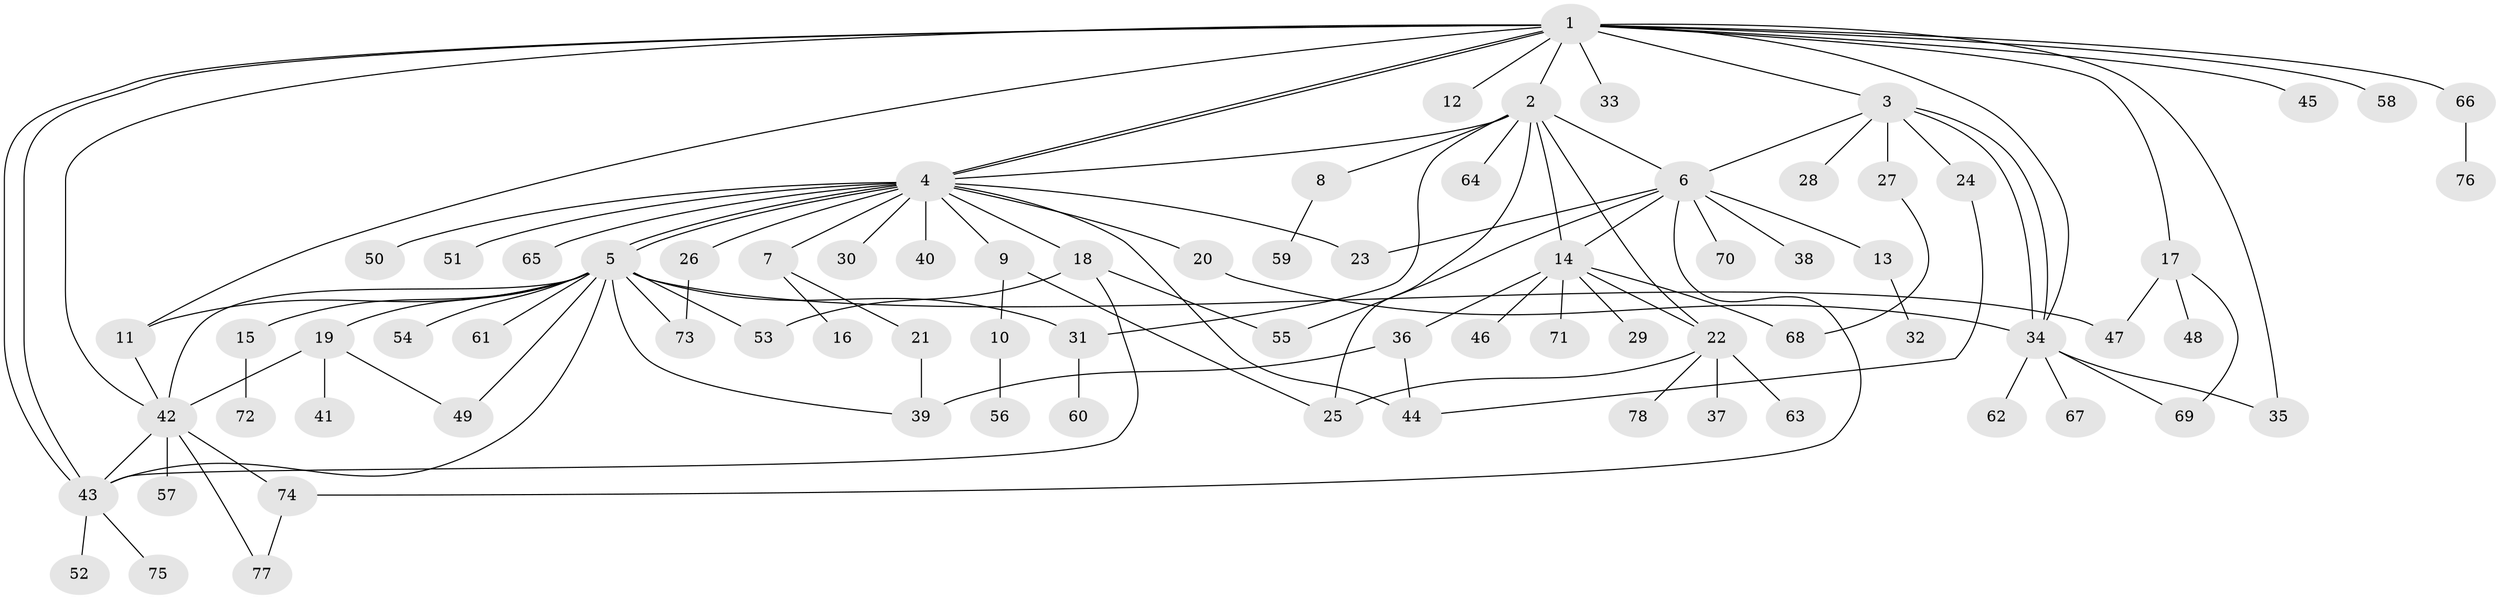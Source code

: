 // coarse degree distribution, {10: 0.02564102564102564, 8: 0.05128205128205128, 7: 0.05128205128205128, 9: 0.02564102564102564, 13: 0.02564102564102564, 4: 0.10256410256410256, 1: 0.38461538461538464, 3: 0.1282051282051282, 5: 0.05128205128205128, 2: 0.1282051282051282, 6: 0.02564102564102564}
// Generated by graph-tools (version 1.1) at 2025/50/03/04/25 22:50:23]
// undirected, 78 vertices, 112 edges
graph export_dot {
  node [color=gray90,style=filled];
  1;
  2;
  3;
  4;
  5;
  6;
  7;
  8;
  9;
  10;
  11;
  12;
  13;
  14;
  15;
  16;
  17;
  18;
  19;
  20;
  21;
  22;
  23;
  24;
  25;
  26;
  27;
  28;
  29;
  30;
  31;
  32;
  33;
  34;
  35;
  36;
  37;
  38;
  39;
  40;
  41;
  42;
  43;
  44;
  45;
  46;
  47;
  48;
  49;
  50;
  51;
  52;
  53;
  54;
  55;
  56;
  57;
  58;
  59;
  60;
  61;
  62;
  63;
  64;
  65;
  66;
  67;
  68;
  69;
  70;
  71;
  72;
  73;
  74;
  75;
  76;
  77;
  78;
  1 -- 2;
  1 -- 3;
  1 -- 4;
  1 -- 4;
  1 -- 11;
  1 -- 12;
  1 -- 17;
  1 -- 33;
  1 -- 34;
  1 -- 35;
  1 -- 42;
  1 -- 43;
  1 -- 43;
  1 -- 45;
  1 -- 58;
  1 -- 66;
  2 -- 4;
  2 -- 6;
  2 -- 8;
  2 -- 14;
  2 -- 22;
  2 -- 25;
  2 -- 31;
  2 -- 64;
  3 -- 6;
  3 -- 24;
  3 -- 27;
  3 -- 28;
  3 -- 34;
  3 -- 34;
  4 -- 5;
  4 -- 5;
  4 -- 7;
  4 -- 9;
  4 -- 18;
  4 -- 20;
  4 -- 23;
  4 -- 26;
  4 -- 30;
  4 -- 40;
  4 -- 44;
  4 -- 50;
  4 -- 51;
  4 -- 65;
  5 -- 11;
  5 -- 15;
  5 -- 19;
  5 -- 31;
  5 -- 39;
  5 -- 42;
  5 -- 43;
  5 -- 47;
  5 -- 49;
  5 -- 53;
  5 -- 54;
  5 -- 61;
  5 -- 73;
  6 -- 13;
  6 -- 14;
  6 -- 23;
  6 -- 38;
  6 -- 55;
  6 -- 70;
  6 -- 74;
  7 -- 16;
  7 -- 21;
  8 -- 59;
  9 -- 10;
  9 -- 25;
  10 -- 56;
  11 -- 42;
  13 -- 32;
  14 -- 22;
  14 -- 29;
  14 -- 36;
  14 -- 46;
  14 -- 68;
  14 -- 71;
  15 -- 72;
  17 -- 47;
  17 -- 48;
  17 -- 69;
  18 -- 43;
  18 -- 53;
  18 -- 55;
  19 -- 41;
  19 -- 42;
  19 -- 49;
  20 -- 34;
  21 -- 39;
  22 -- 25;
  22 -- 37;
  22 -- 63;
  22 -- 78;
  24 -- 44;
  26 -- 73;
  27 -- 68;
  31 -- 60;
  34 -- 35;
  34 -- 62;
  34 -- 67;
  34 -- 69;
  36 -- 39;
  36 -- 44;
  42 -- 43;
  42 -- 57;
  42 -- 74;
  42 -- 77;
  43 -- 52;
  43 -- 75;
  66 -- 76;
  74 -- 77;
}
